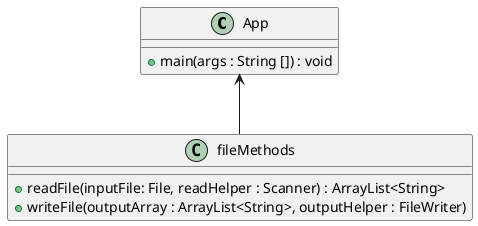 @startuml
'https://plantuml.com/class-diagram

class App
class fileMethods


App <-- fileMethods

class App {
+main(args : String []) : void
}

class fileMethods{
    +readFile(inputFile: File, readHelper : Scanner) : ArrayList<String>
    +writeFile(outputArray : ArrayList<String>, outputHelper : FileWriter)
}

@enduml